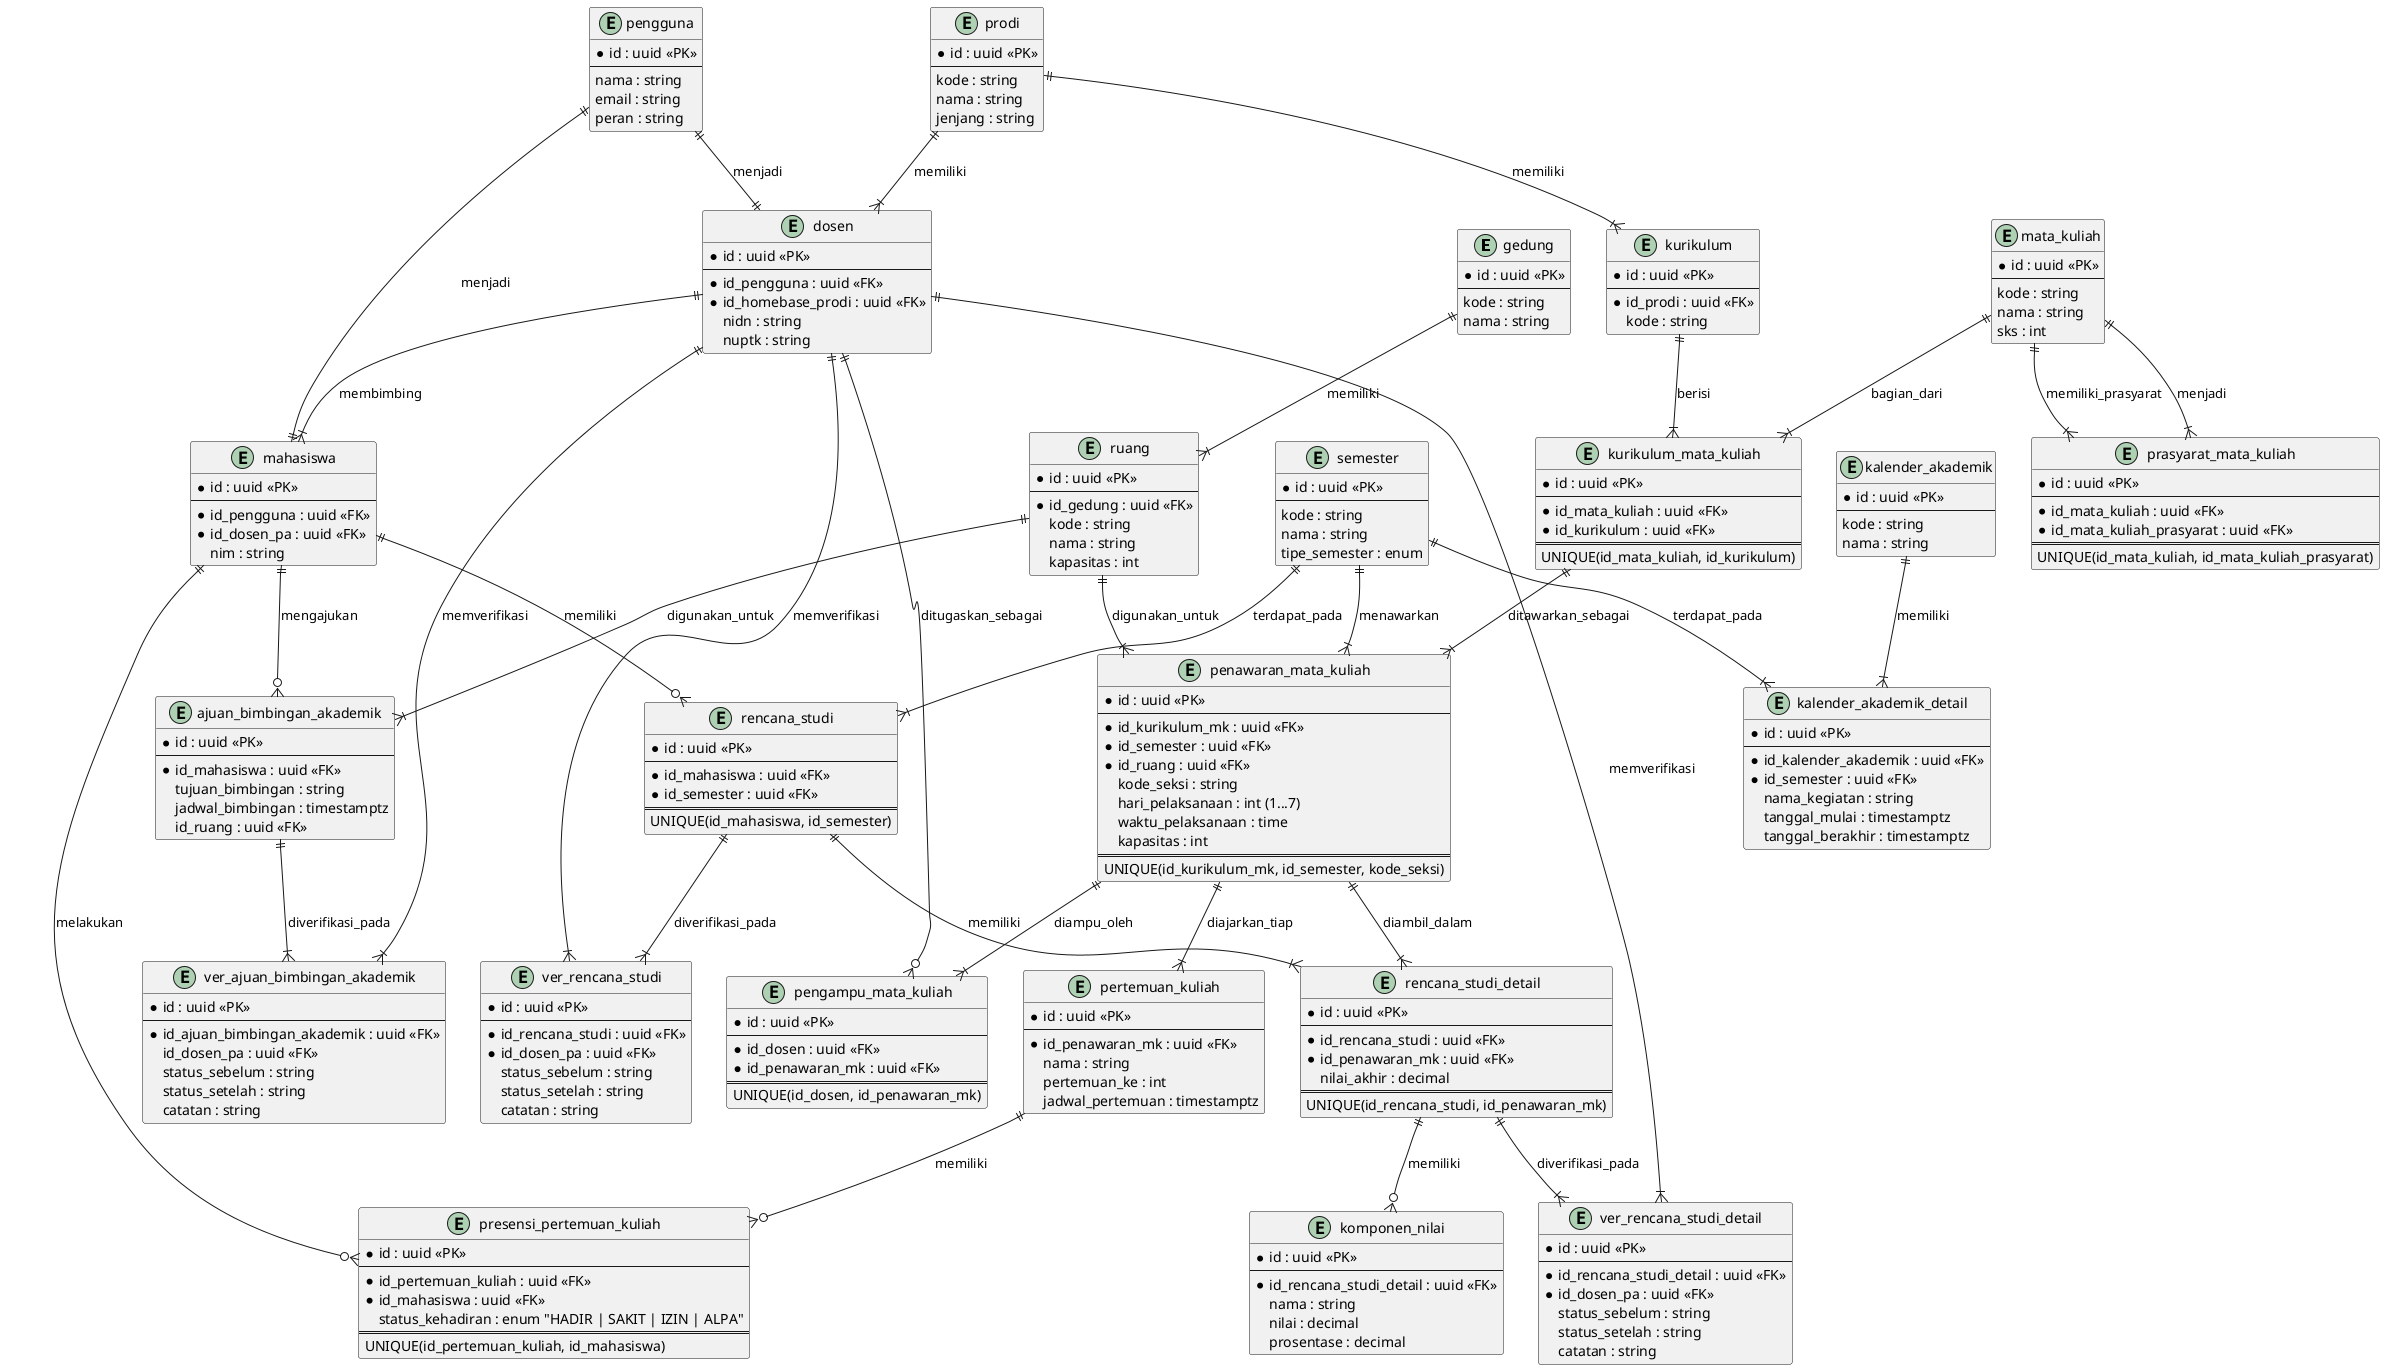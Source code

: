 @startuml SIAKAD_v3_Conceptual_Data_Model

!define ENTITY entity

ENTITY gedung {
    * id : uuid <<PK>>
    --
    kode : string
    nama : string
}

ENTITY ruang {
    * id : uuid <<PK>>
    --
    * id_gedung : uuid <<FK>>
    kode : string
    nama : string
    kapasitas : int
}

ENTITY prodi {
    * id : uuid <<PK>>
    --
    kode : string
    nama : string
    jenjang : string
}

ENTITY pengguna {
    * id : uuid <<PK>>
    --
    nama : string
    email : string
    peran : string
}

ENTITY mahasiswa {
    * id : uuid <<PK>>
    --
    * id_pengguna : uuid <<FK>>
    * id_dosen_pa : uuid <<FK>>
    nim : string
}

ENTITY dosen {
    * id : uuid <<PK>>
    --
    * id_pengguna : uuid <<FK>>
    * id_homebase_prodi : uuid <<FK>>
    nidn : string
    nuptk : string
}

ENTITY kalender_akademik {
    * id : uuid <<PK>>
    --
    kode : string
    nama : string
}

ENTITY mata_kuliah {
    * id : uuid <<PK>>
    --
    kode : string
    nama : string
    sks : int
}

ENTITY prasyarat_mata_kuliah {
    * id : uuid <<PK>>
    --
    * id_mata_kuliah : uuid <<FK>>
    * id_mata_kuliah_prasyarat : uuid <<FK>>
    ==
    UNIQUE(id_mata_kuliah, id_mata_kuliah_prasyarat)
}

ENTITY semester {
    * id : uuid <<PK>>
    --
    kode : string
    nama : string
    tipe_semester : enum
}

ENTITY kurikulum {
    * id : uuid <<PK>>
    --
    * id_prodi : uuid <<FK>>
    kode : string
}

ENTITY kalender_akademik_detail {
    * id : uuid <<PK>>
    --
    * id_kalender_akademik : uuid <<FK>>
    * id_semester : uuid <<FK>>
    nama_kegiatan : string
    tanggal_mulai : timestamptz
    tanggal_berakhir : timestamptz
}

ENTITY kurikulum_mata_kuliah {
    * id : uuid <<PK>>
    --
    * id_mata_kuliah : uuid <<FK>>
    * id_kurikulum : uuid <<FK>>
    ==
    UNIQUE(id_mata_kuliah, id_kurikulum)
}

ENTITY penawaran_mata_kuliah {
    * id : uuid <<PK>>
    --
    * id_kurikulum_mk : uuid <<FK>>
    * id_semester : uuid <<FK>>
    * id_ruang : uuid <<FK>>
    kode_seksi : string
    hari_pelaksanaan : int (1...7)
    waktu_pelaksanaan : time
    kapasitas : int
    ==
    UNIQUE(id_kurikulum_mk, id_semester, kode_seksi)
}

ENTITY pengampu_mata_kuliah {
    * id : uuid <<PK>>
    --
    * id_dosen : uuid <<FK>>
    * id_penawaran_mk : uuid <<FK>>
    ==
    UNIQUE(id_dosen, id_penawaran_mk)
}

ENTITY rencana_studi {
    * id : uuid <<PK>>
    --
    * id_mahasiswa : uuid <<FK>>
    * id_semester : uuid <<FK>>
    ==
    UNIQUE(id_mahasiswa, id_semester)
}

ENTITY rencana_studi_detail {
    * id : uuid <<PK>>
    --
    * id_rencana_studi : uuid <<FK>>
    * id_penawaran_mk : uuid <<FK>>
    nilai_akhir : decimal
    ==
    UNIQUE(id_rencana_studi, id_penawaran_mk)
}

ENTITY ver_rencana_studi {
    * id : uuid <<PK>>
    --
    * id_rencana_studi : uuid <<FK>>
    * id_dosen_pa : uuid <<FK>>
    status_sebelum : string
    status_setelah : string
    catatan : string
}

ENTITY ver_rencana_studi_detail {
    * id : uuid <<PK>>
    --
    * id_rencana_studi_detail : uuid <<FK>>
    * id_dosen_pa : uuid <<FK>>
    status_sebelum : string
    status_setelah : string
    catatan : string
}

ENTITY komponen_nilai {
    * id : uuid <<PK>>
    --
    * id_rencana_studi_detail : uuid <<FK>>
    nama : string
    nilai : decimal
    prosentase : decimal
}

ENTITY pertemuan_kuliah {
    * id : uuid <<PK>>
    --
    * id_penawaran_mk : uuid <<FK>>
    nama : string
    pertemuan_ke : int
    jadwal_pertemuan : timestamptz
}

ENTITY presensi_pertemuan_kuliah {
    * id : uuid <<PK>>
    --
    * id_pertemuan_kuliah : uuid <<FK>>
    * id_mahasiswa : uuid <<FK>>
    status_kehadiran : enum "HADIR | SAKIT | IZIN | ALPA"
    ==
    UNIQUE(id_pertemuan_kuliah, id_mahasiswa)
}

ENTITY ajuan_bimbingan_akademik {
    * id : uuid <<PK>>
    --
    * id_mahasiswa : uuid <<FK>>
    tujuan_bimbingan : string
    jadwal_bimbingan : timestamptz
    id_ruang : uuid <<FK>>
}

ENTITY ver_ajuan_bimbingan_akademik {
    * id : uuid <<PK>>
    --
    * id_ajuan_bimbingan_akademik : uuid <<FK>>
    id_dosen_pa : uuid <<FK>>
    status_sebelum : string
    status_setelah : string
    catatan : string
}

' Relationships
gedung ||--|{ ruang : "memiliki"
pengguna ||--|| mahasiswa : "menjadi"
pengguna ||--|| dosen : "menjadi"
prodi ||--|{ kurikulum : "memiliki"
prodi ||--|{ dosen : "memiliki"
dosen ||--|{ mahasiswa : "membimbing"
kurikulum ||--|{ kurikulum_mata_kuliah : "berisi"
mata_kuliah ||--|{ kurikulum_mata_kuliah : "bagian_dari"
kurikulum_mata_kuliah ||--|{ penawaran_mata_kuliah : "ditawarkan_sebagai"
ruang ||--|{ penawaran_mata_kuliah : "digunakan_untuk"
semester ||--|{ penawaran_mata_kuliah : "menawarkan"
mahasiswa ||--o{ rencana_studi : "memiliki"
dosen ||--o{ pengampu_mata_kuliah : "ditugaskan_sebagai"
penawaran_mata_kuliah ||--|{ pengampu_mata_kuliah : "diampu_oleh"
kalender_akademik ||--|{ kalender_akademik_detail : "memiliki"
semester ||--|{ kalender_akademik_detail : "terdapat_pada"
semester ||--|{ rencana_studi : "terdapat_pada"
rencana_studi ||--|{ rencana_studi_detail : "memiliki"
penawaran_mata_kuliah ||--|{ rencana_studi_detail : "diambil_dalam"
rencana_studi_detail ||--|{ ver_rencana_studi_detail : "diverifikasi_pada"
rencana_studi ||--|{ ver_rencana_studi : "diverifikasi_pada"
dosen ||--|{ ver_rencana_studi : "memverifikasi"
dosen ||--|{ ver_rencana_studi_detail : "memverifikasi"
rencana_studi_detail ||--o{ komponen_nilai : "memiliki"
mata_kuliah ||--|{ prasyarat_mata_kuliah : "memiliki_prasyarat"
mata_kuliah ||--|{ prasyarat_mata_kuliah : "menjadi"
penawaran_mata_kuliah ||--|{ pertemuan_kuliah : "diajarkan_tiap"
pertemuan_kuliah ||--o{ presensi_pertemuan_kuliah : "memiliki"
mahasiswa ||--o{ presensi_pertemuan_kuliah : "melakukan"
mahasiswa ||--o{ ajuan_bimbingan_akademik : "mengajukan"
ajuan_bimbingan_akademik ||--|{ ver_ajuan_bimbingan_akademik : "diverifikasi_pada"
ruang ||--|{ ajuan_bimbingan_akademik : "digunakan_untuk"
dosen ||--|{ ver_ajuan_bimbingan_akademik : "memverifikasi"

@enduml